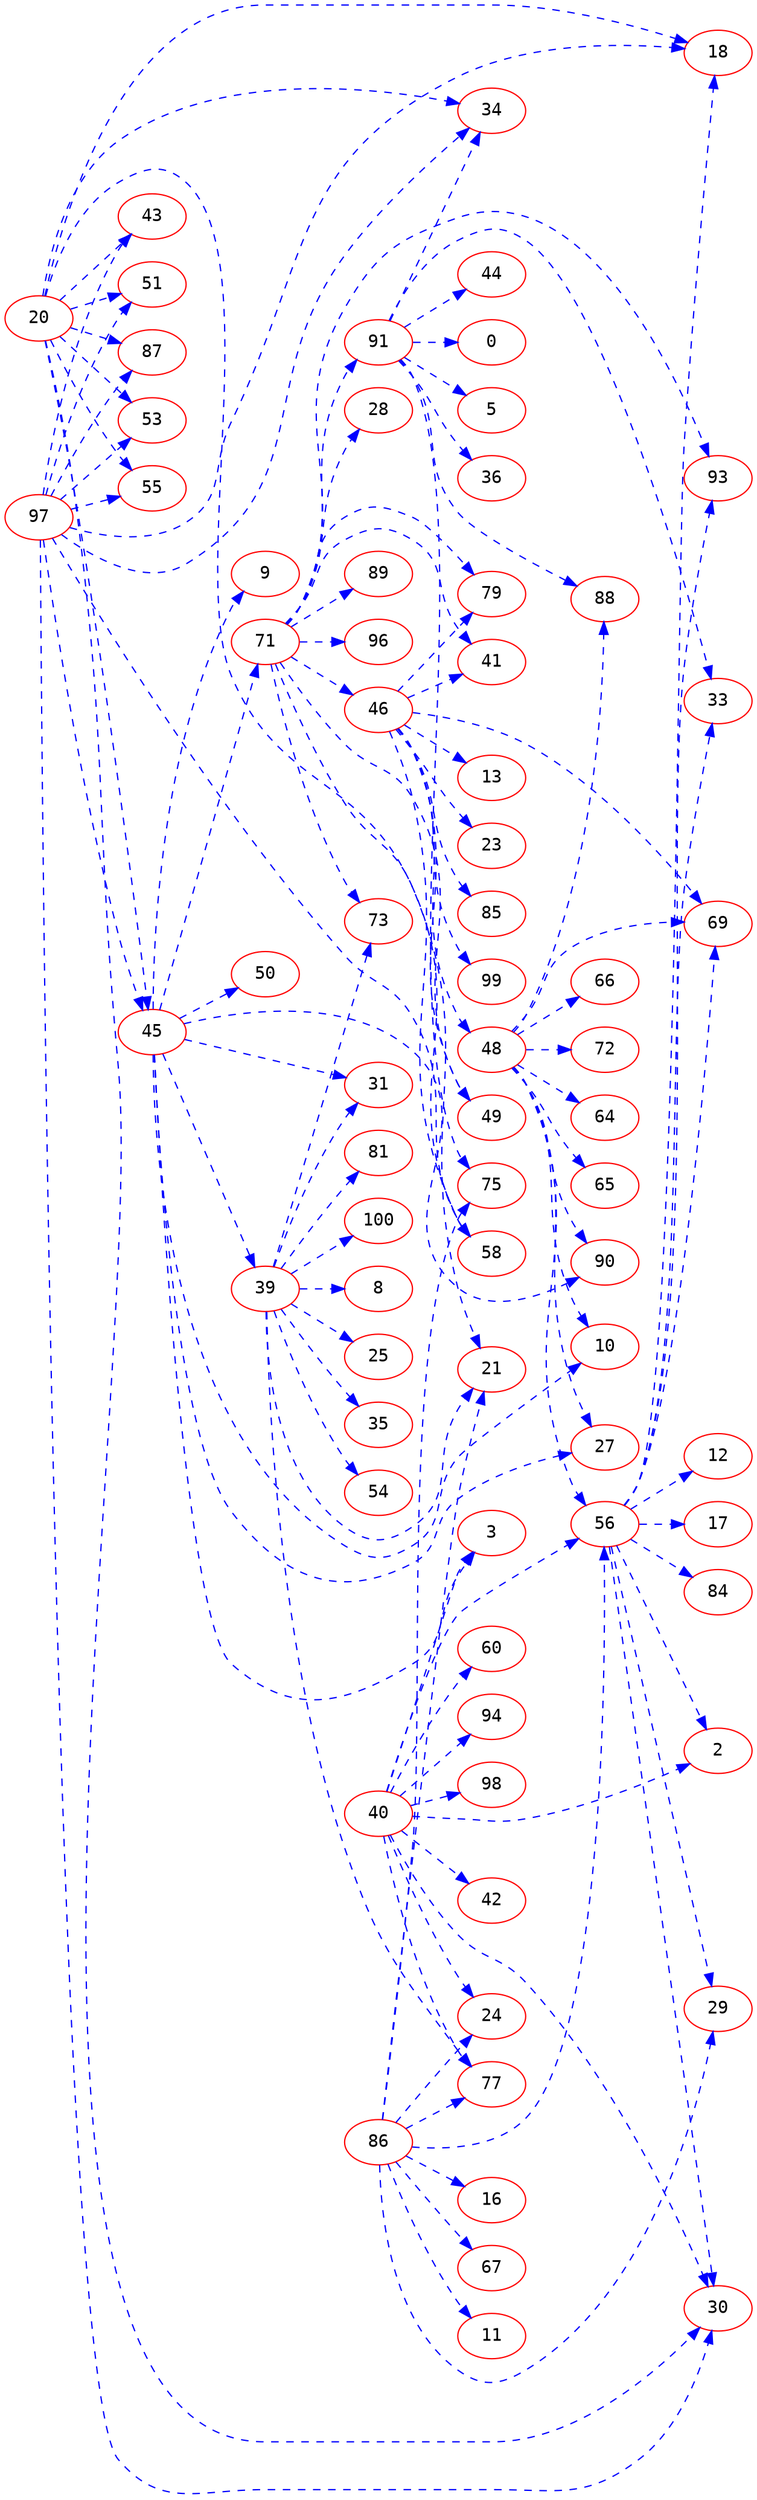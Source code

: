 digraph dumpedGraph {
		node[color=Red,fontname=Courier]
		edge[color=Blue,style=dashed]
		rankdir=LR; //Rank Direction Left to Right
		/*Total Nodes : 12 */
"20"->{"18" "30" "34" "43" "45" "51" "53" "55" "58" "87"}
"39"->{"8" "21" "25" "31" "35" "54" "73" "77" "81" "100"}
"40"->{"2" "3" "24" "30" "42" "56" "60" "77" "94" "98"}
"45"->{"3" "9" "10" "27" "31" "39" "50" "71" "90"}
"46"->{"13" "23" "41" "48" "49" "58" "69" "79" "85" "99"}
"48"->{"10" "27" "56" "64" "65" "66" "69" "72" "88" "90"}
"56"->{"2" "12" "17" "18" "29" "30" "33" "69" "84" "93"}
"71"->{"21" "28" "41" "46" "49" "73" "79" "89" "91" "93" "96"}
"86"->{"11" "16" "21" "24" "29" "56" "67" "75" "77"}
"91"->{"0" "5" "33" "34" "36" "44" "75" "88"}
"97"->{"18" "30" "34" "43" "45" "51" "53" "55" "58" "87"}
"100"->{}
}